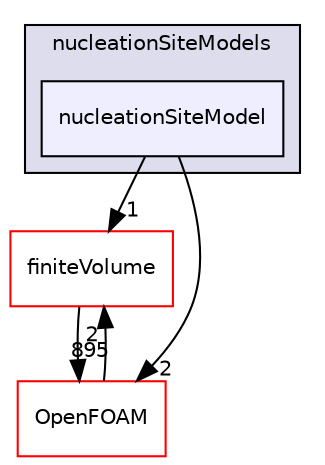 digraph "src/phaseSystemModels/reactingEulerFoam/derivedFvPatchFields/wallBoilingSubModels/nucleationSiteModels/nucleationSiteModel" {
  bgcolor=transparent;
  compound=true
  node [ fontsize="10", fontname="Helvetica"];
  edge [ labelfontsize="10", labelfontname="Helvetica"];
  subgraph clusterdir_fd51adf01ae4dcc628c92a6e2e9458b8 {
    graph [ bgcolor="#ddddee", pencolor="black", label="nucleationSiteModels" fontname="Helvetica", fontsize="10", URL="dir_fd51adf01ae4dcc628c92a6e2e9458b8.html"]
  dir_e6d8b1157d92686bee3d382cf886af71 [shape=box, label="nucleationSiteModel", style="filled", fillcolor="#eeeeff", pencolor="black", URL="dir_e6d8b1157d92686bee3d382cf886af71.html"];
  }
  dir_9bd15774b555cf7259a6fa18f99fe99b [shape=box label="finiteVolume" color="red" URL="dir_9bd15774b555cf7259a6fa18f99fe99b.html"];
  dir_c5473ff19b20e6ec4dfe5c310b3778a8 [shape=box label="OpenFOAM" color="red" URL="dir_c5473ff19b20e6ec4dfe5c310b3778a8.html"];
  dir_9bd15774b555cf7259a6fa18f99fe99b->dir_c5473ff19b20e6ec4dfe5c310b3778a8 [headlabel="895", labeldistance=1.5 headhref="dir_000814_002151.html"];
  dir_e6d8b1157d92686bee3d382cf886af71->dir_9bd15774b555cf7259a6fa18f99fe99b [headlabel="1", labeldistance=1.5 headhref="dir_003031_000814.html"];
  dir_e6d8b1157d92686bee3d382cf886af71->dir_c5473ff19b20e6ec4dfe5c310b3778a8 [headlabel="2", labeldistance=1.5 headhref="dir_003031_002151.html"];
  dir_c5473ff19b20e6ec4dfe5c310b3778a8->dir_9bd15774b555cf7259a6fa18f99fe99b [headlabel="2", labeldistance=1.5 headhref="dir_002151_000814.html"];
}
